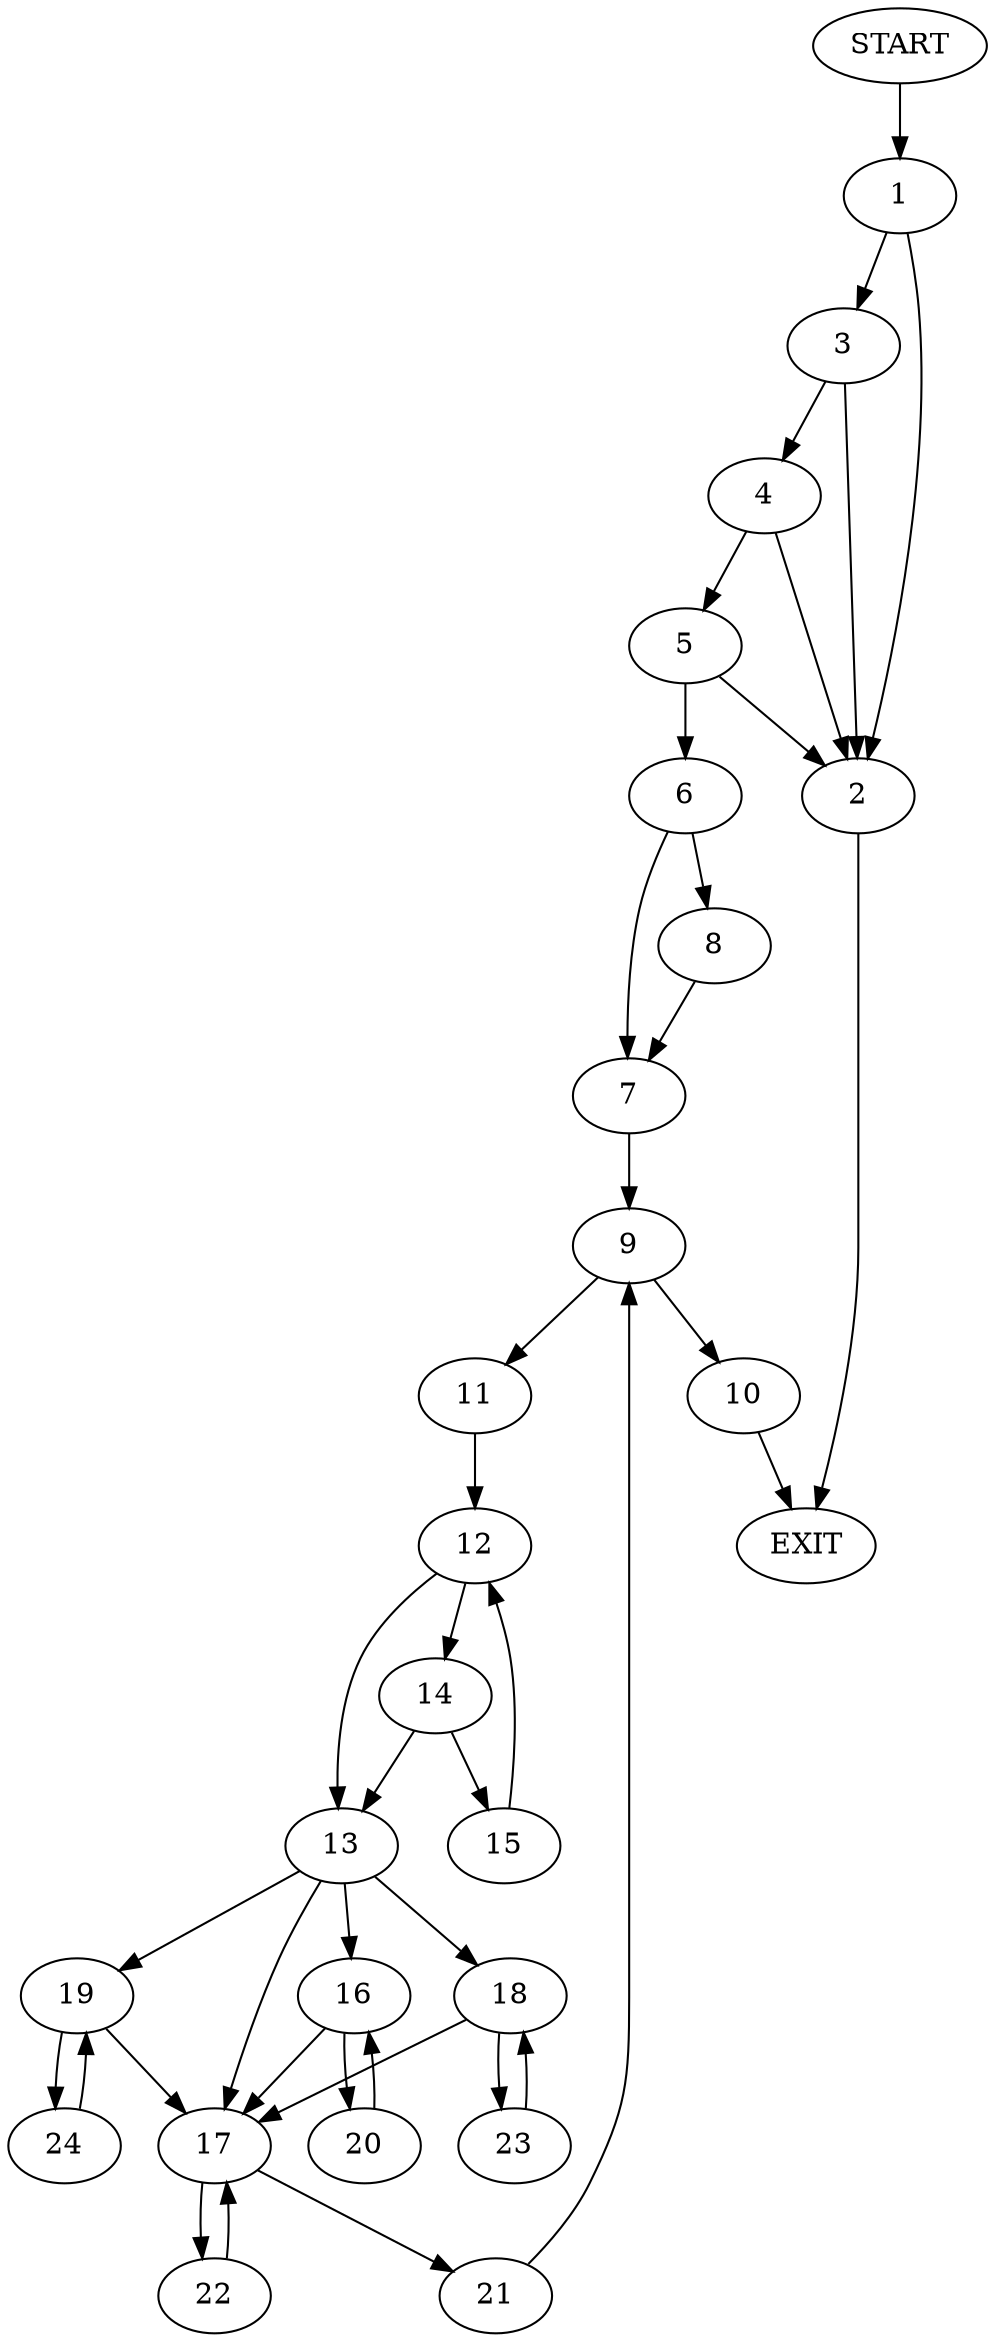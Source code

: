 digraph {
0 [label="START"]
25 [label="EXIT"]
0 -> 1
1 -> 2
1 -> 3
3 -> 4
3 -> 2
2 -> 25
4 -> 5
4 -> 2
5 -> 6
5 -> 2
6 -> 7
6 -> 8
8 -> 7
7 -> 9
9 -> 10
9 -> 11
11 -> 12
10 -> 25
12 -> 13
12 -> 14
14 -> 13
14 -> 15
13 -> 16
13 -> 17
13 -> 18
13 -> 19
15 -> 12
16 -> 17
16 -> 20
17 -> 21
17 -> 22
18 -> 23
18 -> 17
19 -> 17
19 -> 24
20 -> 16
23 -> 18
24 -> 19
21 -> 9
22 -> 17
}
